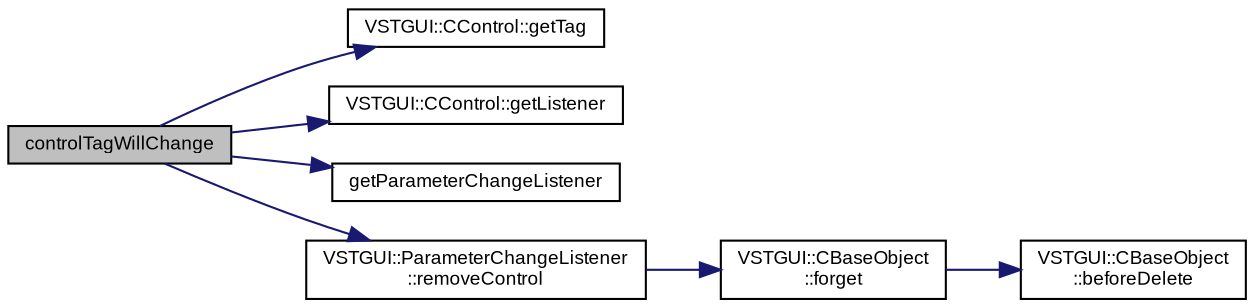 digraph "controlTagWillChange"
{
  bgcolor="transparent";
  edge [fontname="Arial",fontsize="9",labelfontname="Arial",labelfontsize="9"];
  node [fontname="Arial",fontsize="9",shape=record];
  rankdir="LR";
  Node1 [label="controlTagWillChange",height=0.2,width=0.4,color="black", fillcolor="grey75", style="filled" fontcolor="black"];
  Node1 -> Node2 [color="midnightblue",fontsize="9",style="solid",fontname="Arial"];
  Node2 [label="VSTGUI::CControl::getTag",height=0.2,width=0.4,color="black",URL="$class_v_s_t_g_u_i_1_1_c_control.html#a6f5b9468bcf84c776485950a9c6990c3"];
  Node1 -> Node3 [color="midnightblue",fontsize="9",style="solid",fontname="Arial"];
  Node3 [label="VSTGUI::CControl::getListener",height=0.2,width=0.4,color="black",URL="$class_v_s_t_g_u_i_1_1_c_control.html#aa2274b555a1d0c2312b25f2e3f9dc24c",tooltip="get main listener "];
  Node1 -> Node4 [color="midnightblue",fontsize="9",style="solid",fontname="Arial"];
  Node4 [label="getParameterChangeListener",height=0.2,width=0.4,color="black",URL="$class_v_s_t_g_u_i_1_1_v_s_t3_editor.html#aacadd5b863ee566de5c42065dba9d76e"];
  Node1 -> Node5 [color="midnightblue",fontsize="9",style="solid",fontname="Arial"];
  Node5 [label="VSTGUI::ParameterChangeListener\l::removeControl",height=0.2,width=0.4,color="black",URL="$class_v_s_t_g_u_i_1_1_parameter_change_listener.html#acb8988eff7a2c73a5676e15c9898c18f"];
  Node5 -> Node6 [color="midnightblue",fontsize="9",style="solid",fontname="Arial"];
  Node6 [label="VSTGUI::CBaseObject\l::forget",height=0.2,width=0.4,color="black",URL="$class_v_s_t_g_u_i_1_1_c_base_object.html#ad63e28fbe95a3458c97c60bfacd47ab8",tooltip="decrease refcount and delete object if refcount == 0 "];
  Node6 -> Node7 [color="midnightblue",fontsize="9",style="solid",fontname="Arial"];
  Node7 [label="VSTGUI::CBaseObject\l::beforeDelete",height=0.2,width=0.4,color="black",URL="$class_v_s_t_g_u_i_1_1_c_base_object.html#a7109cc8e58c631f14b338c5e60633d7b"];
}
